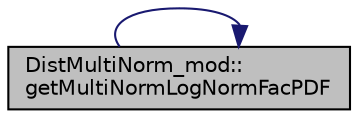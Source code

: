 digraph "DistMultiNorm_mod::getMultiNormLogNormFacPDF"
{
 // LATEX_PDF_SIZE
  edge [fontname="Helvetica",fontsize="10",labelfontname="Helvetica",labelfontsize="10"];
  node [fontname="Helvetica",fontsize="10",shape=record];
  rankdir="LR";
  Node1 [label="DistMultiNorm_mod::\lgetMultiNormLogNormFacPDF",height=0.2,width=0.4,color="black", fillcolor="grey75", style="filled", fontcolor="black",tooltip="Return the natural logarithm of the normalization factor of the Probability Density Function (PDF) of..."];
  Node1 -> Node1 [color="midnightblue",fontsize="10",style="solid",fontname="Helvetica"];
}
